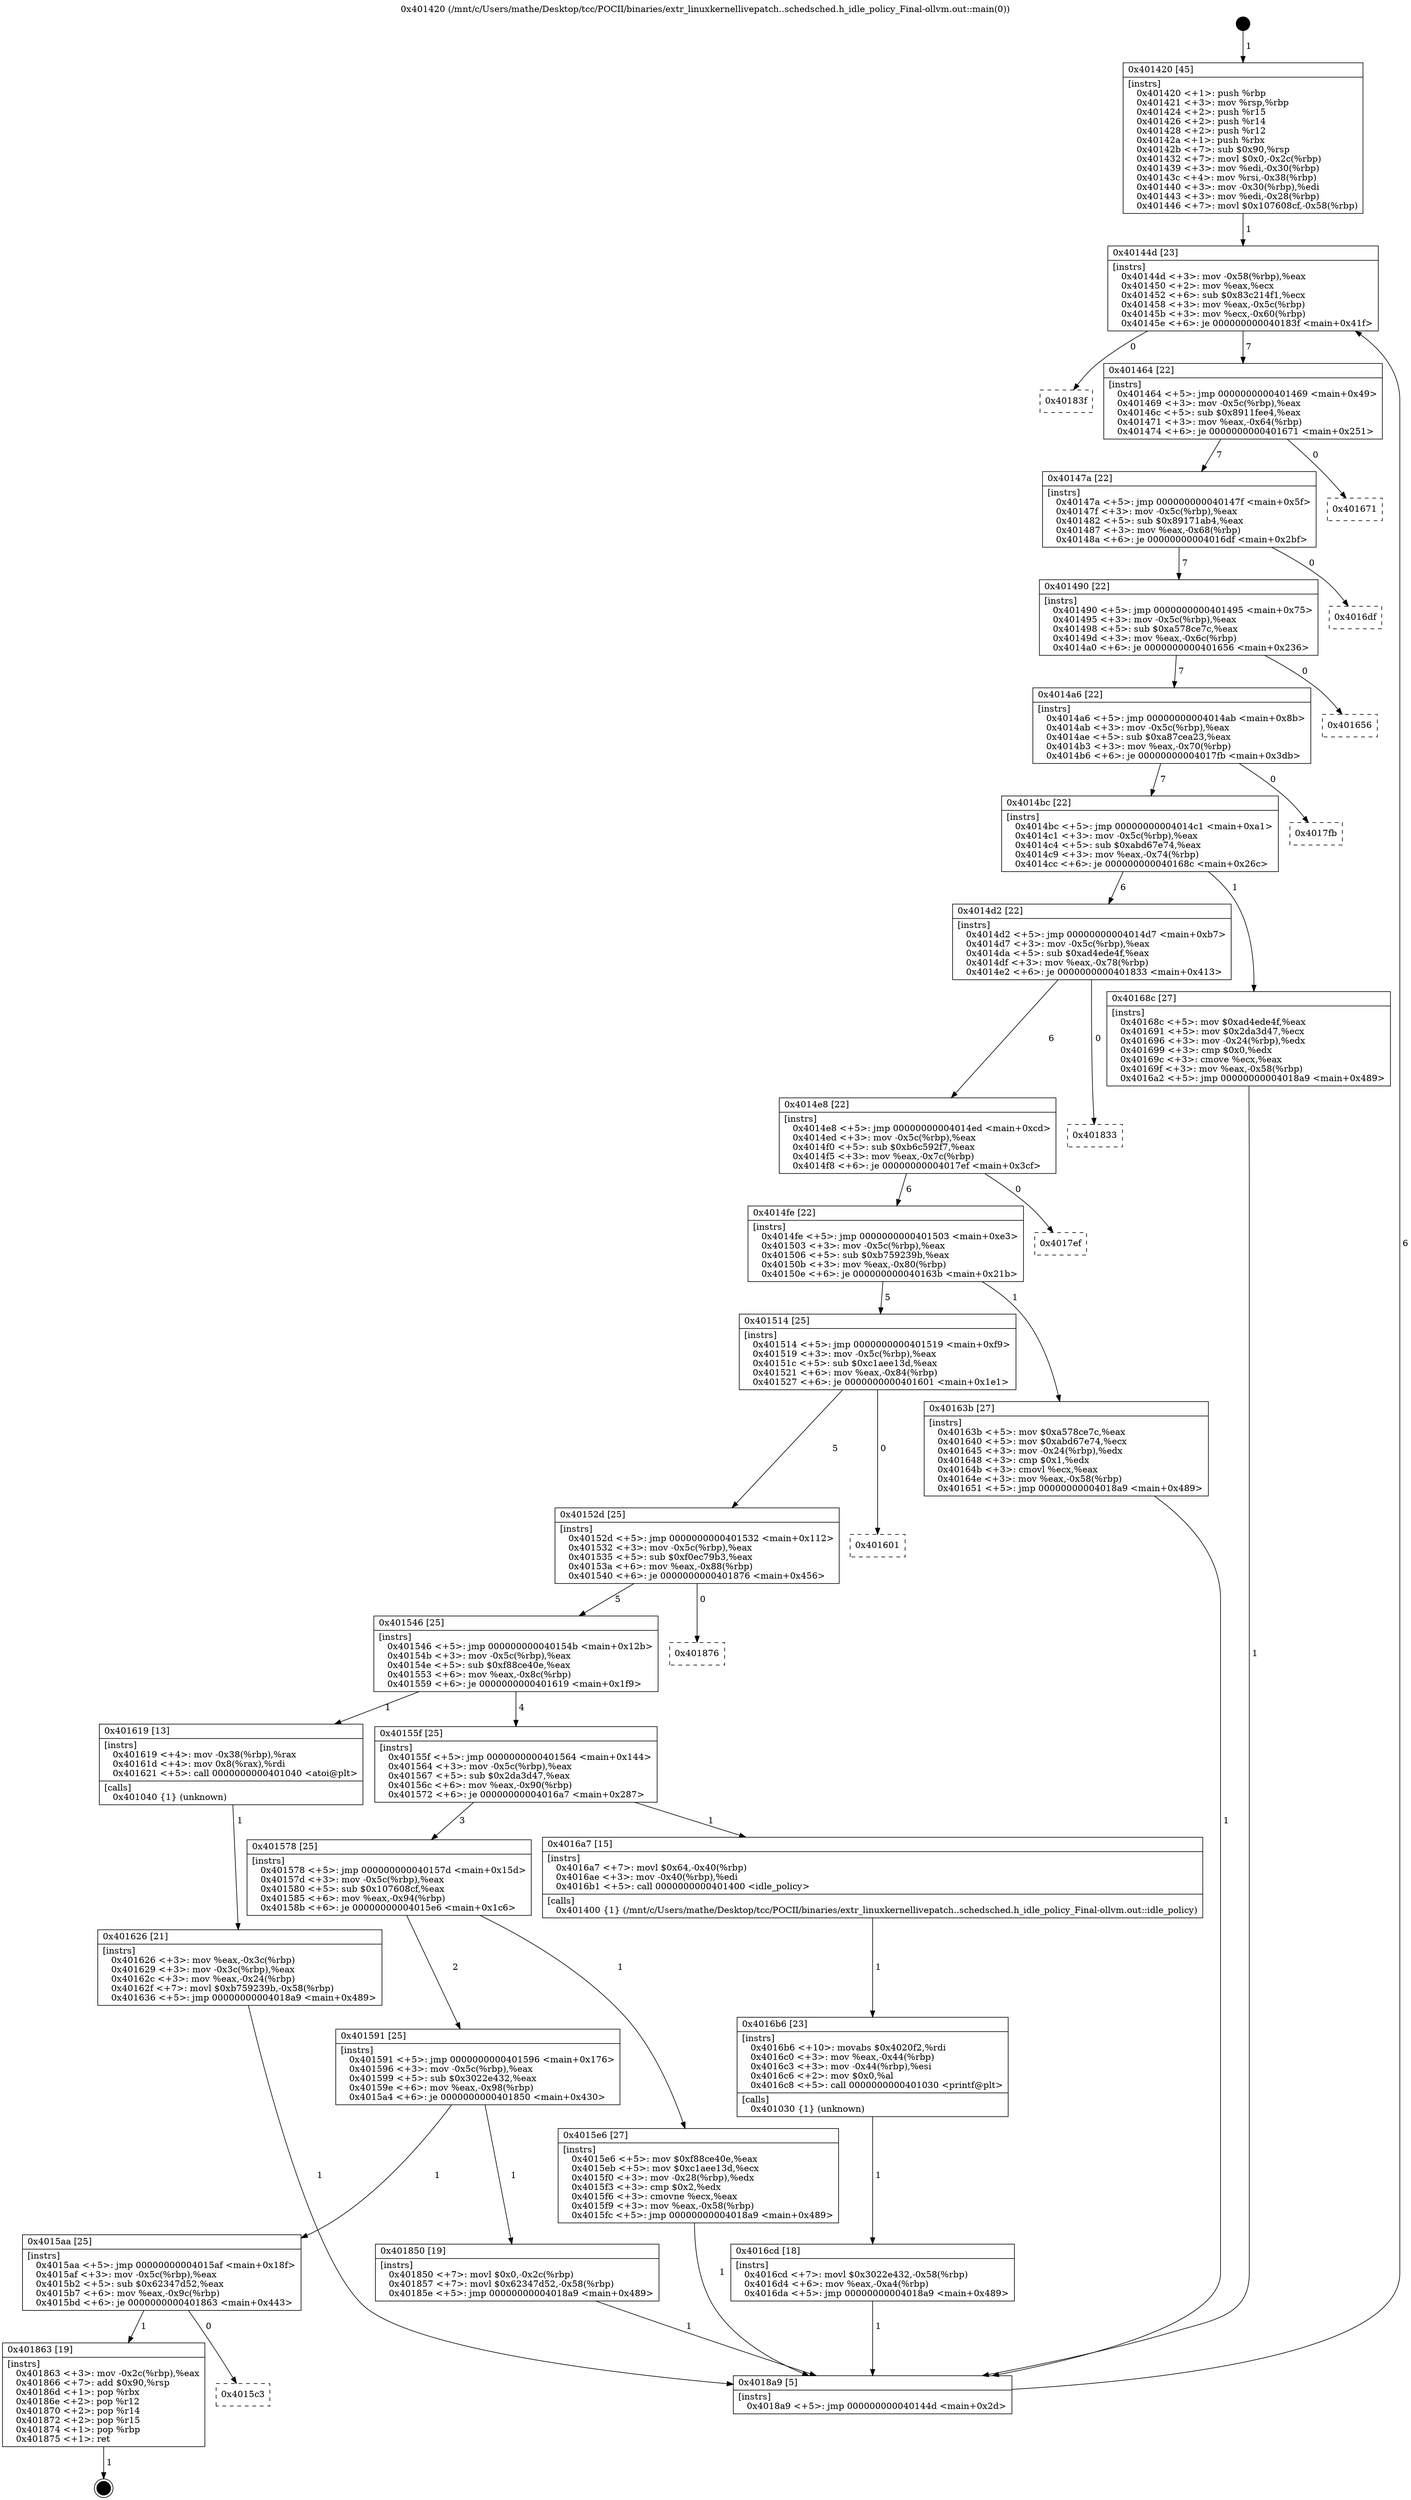digraph "0x401420" {
  label = "0x401420 (/mnt/c/Users/mathe/Desktop/tcc/POCII/binaries/extr_linuxkernellivepatch..schedsched.h_idle_policy_Final-ollvm.out::main(0))"
  labelloc = "t"
  node[shape=record]

  Entry [label="",width=0.3,height=0.3,shape=circle,fillcolor=black,style=filled]
  "0x40144d" [label="{
     0x40144d [23]\l
     | [instrs]\l
     &nbsp;&nbsp;0x40144d \<+3\>: mov -0x58(%rbp),%eax\l
     &nbsp;&nbsp;0x401450 \<+2\>: mov %eax,%ecx\l
     &nbsp;&nbsp;0x401452 \<+6\>: sub $0x83c214f1,%ecx\l
     &nbsp;&nbsp;0x401458 \<+3\>: mov %eax,-0x5c(%rbp)\l
     &nbsp;&nbsp;0x40145b \<+3\>: mov %ecx,-0x60(%rbp)\l
     &nbsp;&nbsp;0x40145e \<+6\>: je 000000000040183f \<main+0x41f\>\l
  }"]
  "0x40183f" [label="{
     0x40183f\l
  }", style=dashed]
  "0x401464" [label="{
     0x401464 [22]\l
     | [instrs]\l
     &nbsp;&nbsp;0x401464 \<+5\>: jmp 0000000000401469 \<main+0x49\>\l
     &nbsp;&nbsp;0x401469 \<+3\>: mov -0x5c(%rbp),%eax\l
     &nbsp;&nbsp;0x40146c \<+5\>: sub $0x8911fee4,%eax\l
     &nbsp;&nbsp;0x401471 \<+3\>: mov %eax,-0x64(%rbp)\l
     &nbsp;&nbsp;0x401474 \<+6\>: je 0000000000401671 \<main+0x251\>\l
  }"]
  Exit [label="",width=0.3,height=0.3,shape=circle,fillcolor=black,style=filled,peripheries=2]
  "0x401671" [label="{
     0x401671\l
  }", style=dashed]
  "0x40147a" [label="{
     0x40147a [22]\l
     | [instrs]\l
     &nbsp;&nbsp;0x40147a \<+5\>: jmp 000000000040147f \<main+0x5f\>\l
     &nbsp;&nbsp;0x40147f \<+3\>: mov -0x5c(%rbp),%eax\l
     &nbsp;&nbsp;0x401482 \<+5\>: sub $0x89171ab4,%eax\l
     &nbsp;&nbsp;0x401487 \<+3\>: mov %eax,-0x68(%rbp)\l
     &nbsp;&nbsp;0x40148a \<+6\>: je 00000000004016df \<main+0x2bf\>\l
  }"]
  "0x4015c3" [label="{
     0x4015c3\l
  }", style=dashed]
  "0x4016df" [label="{
     0x4016df\l
  }", style=dashed]
  "0x401490" [label="{
     0x401490 [22]\l
     | [instrs]\l
     &nbsp;&nbsp;0x401490 \<+5\>: jmp 0000000000401495 \<main+0x75\>\l
     &nbsp;&nbsp;0x401495 \<+3\>: mov -0x5c(%rbp),%eax\l
     &nbsp;&nbsp;0x401498 \<+5\>: sub $0xa578ce7c,%eax\l
     &nbsp;&nbsp;0x40149d \<+3\>: mov %eax,-0x6c(%rbp)\l
     &nbsp;&nbsp;0x4014a0 \<+6\>: je 0000000000401656 \<main+0x236\>\l
  }"]
  "0x401863" [label="{
     0x401863 [19]\l
     | [instrs]\l
     &nbsp;&nbsp;0x401863 \<+3\>: mov -0x2c(%rbp),%eax\l
     &nbsp;&nbsp;0x401866 \<+7\>: add $0x90,%rsp\l
     &nbsp;&nbsp;0x40186d \<+1\>: pop %rbx\l
     &nbsp;&nbsp;0x40186e \<+2\>: pop %r12\l
     &nbsp;&nbsp;0x401870 \<+2\>: pop %r14\l
     &nbsp;&nbsp;0x401872 \<+2\>: pop %r15\l
     &nbsp;&nbsp;0x401874 \<+1\>: pop %rbp\l
     &nbsp;&nbsp;0x401875 \<+1\>: ret\l
  }"]
  "0x401656" [label="{
     0x401656\l
  }", style=dashed]
  "0x4014a6" [label="{
     0x4014a6 [22]\l
     | [instrs]\l
     &nbsp;&nbsp;0x4014a6 \<+5\>: jmp 00000000004014ab \<main+0x8b\>\l
     &nbsp;&nbsp;0x4014ab \<+3\>: mov -0x5c(%rbp),%eax\l
     &nbsp;&nbsp;0x4014ae \<+5\>: sub $0xa87cea23,%eax\l
     &nbsp;&nbsp;0x4014b3 \<+3\>: mov %eax,-0x70(%rbp)\l
     &nbsp;&nbsp;0x4014b6 \<+6\>: je 00000000004017fb \<main+0x3db\>\l
  }"]
  "0x4015aa" [label="{
     0x4015aa [25]\l
     | [instrs]\l
     &nbsp;&nbsp;0x4015aa \<+5\>: jmp 00000000004015af \<main+0x18f\>\l
     &nbsp;&nbsp;0x4015af \<+3\>: mov -0x5c(%rbp),%eax\l
     &nbsp;&nbsp;0x4015b2 \<+5\>: sub $0x62347d52,%eax\l
     &nbsp;&nbsp;0x4015b7 \<+6\>: mov %eax,-0x9c(%rbp)\l
     &nbsp;&nbsp;0x4015bd \<+6\>: je 0000000000401863 \<main+0x443\>\l
  }"]
  "0x4017fb" [label="{
     0x4017fb\l
  }", style=dashed]
  "0x4014bc" [label="{
     0x4014bc [22]\l
     | [instrs]\l
     &nbsp;&nbsp;0x4014bc \<+5\>: jmp 00000000004014c1 \<main+0xa1\>\l
     &nbsp;&nbsp;0x4014c1 \<+3\>: mov -0x5c(%rbp),%eax\l
     &nbsp;&nbsp;0x4014c4 \<+5\>: sub $0xabd67e74,%eax\l
     &nbsp;&nbsp;0x4014c9 \<+3\>: mov %eax,-0x74(%rbp)\l
     &nbsp;&nbsp;0x4014cc \<+6\>: je 000000000040168c \<main+0x26c\>\l
  }"]
  "0x401850" [label="{
     0x401850 [19]\l
     | [instrs]\l
     &nbsp;&nbsp;0x401850 \<+7\>: movl $0x0,-0x2c(%rbp)\l
     &nbsp;&nbsp;0x401857 \<+7\>: movl $0x62347d52,-0x58(%rbp)\l
     &nbsp;&nbsp;0x40185e \<+5\>: jmp 00000000004018a9 \<main+0x489\>\l
  }"]
  "0x40168c" [label="{
     0x40168c [27]\l
     | [instrs]\l
     &nbsp;&nbsp;0x40168c \<+5\>: mov $0xad4ede4f,%eax\l
     &nbsp;&nbsp;0x401691 \<+5\>: mov $0x2da3d47,%ecx\l
     &nbsp;&nbsp;0x401696 \<+3\>: mov -0x24(%rbp),%edx\l
     &nbsp;&nbsp;0x401699 \<+3\>: cmp $0x0,%edx\l
     &nbsp;&nbsp;0x40169c \<+3\>: cmove %ecx,%eax\l
     &nbsp;&nbsp;0x40169f \<+3\>: mov %eax,-0x58(%rbp)\l
     &nbsp;&nbsp;0x4016a2 \<+5\>: jmp 00000000004018a9 \<main+0x489\>\l
  }"]
  "0x4014d2" [label="{
     0x4014d2 [22]\l
     | [instrs]\l
     &nbsp;&nbsp;0x4014d2 \<+5\>: jmp 00000000004014d7 \<main+0xb7\>\l
     &nbsp;&nbsp;0x4014d7 \<+3\>: mov -0x5c(%rbp),%eax\l
     &nbsp;&nbsp;0x4014da \<+5\>: sub $0xad4ede4f,%eax\l
     &nbsp;&nbsp;0x4014df \<+3\>: mov %eax,-0x78(%rbp)\l
     &nbsp;&nbsp;0x4014e2 \<+6\>: je 0000000000401833 \<main+0x413\>\l
  }"]
  "0x4016cd" [label="{
     0x4016cd [18]\l
     | [instrs]\l
     &nbsp;&nbsp;0x4016cd \<+7\>: movl $0x3022e432,-0x58(%rbp)\l
     &nbsp;&nbsp;0x4016d4 \<+6\>: mov %eax,-0xa4(%rbp)\l
     &nbsp;&nbsp;0x4016da \<+5\>: jmp 00000000004018a9 \<main+0x489\>\l
  }"]
  "0x401833" [label="{
     0x401833\l
  }", style=dashed]
  "0x4014e8" [label="{
     0x4014e8 [22]\l
     | [instrs]\l
     &nbsp;&nbsp;0x4014e8 \<+5\>: jmp 00000000004014ed \<main+0xcd\>\l
     &nbsp;&nbsp;0x4014ed \<+3\>: mov -0x5c(%rbp),%eax\l
     &nbsp;&nbsp;0x4014f0 \<+5\>: sub $0xb6c592f7,%eax\l
     &nbsp;&nbsp;0x4014f5 \<+3\>: mov %eax,-0x7c(%rbp)\l
     &nbsp;&nbsp;0x4014f8 \<+6\>: je 00000000004017ef \<main+0x3cf\>\l
  }"]
  "0x4016b6" [label="{
     0x4016b6 [23]\l
     | [instrs]\l
     &nbsp;&nbsp;0x4016b6 \<+10\>: movabs $0x4020f2,%rdi\l
     &nbsp;&nbsp;0x4016c0 \<+3\>: mov %eax,-0x44(%rbp)\l
     &nbsp;&nbsp;0x4016c3 \<+3\>: mov -0x44(%rbp),%esi\l
     &nbsp;&nbsp;0x4016c6 \<+2\>: mov $0x0,%al\l
     &nbsp;&nbsp;0x4016c8 \<+5\>: call 0000000000401030 \<printf@plt\>\l
     | [calls]\l
     &nbsp;&nbsp;0x401030 \{1\} (unknown)\l
  }"]
  "0x4017ef" [label="{
     0x4017ef\l
  }", style=dashed]
  "0x4014fe" [label="{
     0x4014fe [22]\l
     | [instrs]\l
     &nbsp;&nbsp;0x4014fe \<+5\>: jmp 0000000000401503 \<main+0xe3\>\l
     &nbsp;&nbsp;0x401503 \<+3\>: mov -0x5c(%rbp),%eax\l
     &nbsp;&nbsp;0x401506 \<+5\>: sub $0xb759239b,%eax\l
     &nbsp;&nbsp;0x40150b \<+3\>: mov %eax,-0x80(%rbp)\l
     &nbsp;&nbsp;0x40150e \<+6\>: je 000000000040163b \<main+0x21b\>\l
  }"]
  "0x401626" [label="{
     0x401626 [21]\l
     | [instrs]\l
     &nbsp;&nbsp;0x401626 \<+3\>: mov %eax,-0x3c(%rbp)\l
     &nbsp;&nbsp;0x401629 \<+3\>: mov -0x3c(%rbp),%eax\l
     &nbsp;&nbsp;0x40162c \<+3\>: mov %eax,-0x24(%rbp)\l
     &nbsp;&nbsp;0x40162f \<+7\>: movl $0xb759239b,-0x58(%rbp)\l
     &nbsp;&nbsp;0x401636 \<+5\>: jmp 00000000004018a9 \<main+0x489\>\l
  }"]
  "0x40163b" [label="{
     0x40163b [27]\l
     | [instrs]\l
     &nbsp;&nbsp;0x40163b \<+5\>: mov $0xa578ce7c,%eax\l
     &nbsp;&nbsp;0x401640 \<+5\>: mov $0xabd67e74,%ecx\l
     &nbsp;&nbsp;0x401645 \<+3\>: mov -0x24(%rbp),%edx\l
     &nbsp;&nbsp;0x401648 \<+3\>: cmp $0x1,%edx\l
     &nbsp;&nbsp;0x40164b \<+3\>: cmovl %ecx,%eax\l
     &nbsp;&nbsp;0x40164e \<+3\>: mov %eax,-0x58(%rbp)\l
     &nbsp;&nbsp;0x401651 \<+5\>: jmp 00000000004018a9 \<main+0x489\>\l
  }"]
  "0x401514" [label="{
     0x401514 [25]\l
     | [instrs]\l
     &nbsp;&nbsp;0x401514 \<+5\>: jmp 0000000000401519 \<main+0xf9\>\l
     &nbsp;&nbsp;0x401519 \<+3\>: mov -0x5c(%rbp),%eax\l
     &nbsp;&nbsp;0x40151c \<+5\>: sub $0xc1aee13d,%eax\l
     &nbsp;&nbsp;0x401521 \<+6\>: mov %eax,-0x84(%rbp)\l
     &nbsp;&nbsp;0x401527 \<+6\>: je 0000000000401601 \<main+0x1e1\>\l
  }"]
  "0x401420" [label="{
     0x401420 [45]\l
     | [instrs]\l
     &nbsp;&nbsp;0x401420 \<+1\>: push %rbp\l
     &nbsp;&nbsp;0x401421 \<+3\>: mov %rsp,%rbp\l
     &nbsp;&nbsp;0x401424 \<+2\>: push %r15\l
     &nbsp;&nbsp;0x401426 \<+2\>: push %r14\l
     &nbsp;&nbsp;0x401428 \<+2\>: push %r12\l
     &nbsp;&nbsp;0x40142a \<+1\>: push %rbx\l
     &nbsp;&nbsp;0x40142b \<+7\>: sub $0x90,%rsp\l
     &nbsp;&nbsp;0x401432 \<+7\>: movl $0x0,-0x2c(%rbp)\l
     &nbsp;&nbsp;0x401439 \<+3\>: mov %edi,-0x30(%rbp)\l
     &nbsp;&nbsp;0x40143c \<+4\>: mov %rsi,-0x38(%rbp)\l
     &nbsp;&nbsp;0x401440 \<+3\>: mov -0x30(%rbp),%edi\l
     &nbsp;&nbsp;0x401443 \<+3\>: mov %edi,-0x28(%rbp)\l
     &nbsp;&nbsp;0x401446 \<+7\>: movl $0x107608cf,-0x58(%rbp)\l
  }"]
  "0x401601" [label="{
     0x401601\l
  }", style=dashed]
  "0x40152d" [label="{
     0x40152d [25]\l
     | [instrs]\l
     &nbsp;&nbsp;0x40152d \<+5\>: jmp 0000000000401532 \<main+0x112\>\l
     &nbsp;&nbsp;0x401532 \<+3\>: mov -0x5c(%rbp),%eax\l
     &nbsp;&nbsp;0x401535 \<+5\>: sub $0xf0ec79b3,%eax\l
     &nbsp;&nbsp;0x40153a \<+6\>: mov %eax,-0x88(%rbp)\l
     &nbsp;&nbsp;0x401540 \<+6\>: je 0000000000401876 \<main+0x456\>\l
  }"]
  "0x4018a9" [label="{
     0x4018a9 [5]\l
     | [instrs]\l
     &nbsp;&nbsp;0x4018a9 \<+5\>: jmp 000000000040144d \<main+0x2d\>\l
  }"]
  "0x401876" [label="{
     0x401876\l
  }", style=dashed]
  "0x401546" [label="{
     0x401546 [25]\l
     | [instrs]\l
     &nbsp;&nbsp;0x401546 \<+5\>: jmp 000000000040154b \<main+0x12b\>\l
     &nbsp;&nbsp;0x40154b \<+3\>: mov -0x5c(%rbp),%eax\l
     &nbsp;&nbsp;0x40154e \<+5\>: sub $0xf88ce40e,%eax\l
     &nbsp;&nbsp;0x401553 \<+6\>: mov %eax,-0x8c(%rbp)\l
     &nbsp;&nbsp;0x401559 \<+6\>: je 0000000000401619 \<main+0x1f9\>\l
  }"]
  "0x401591" [label="{
     0x401591 [25]\l
     | [instrs]\l
     &nbsp;&nbsp;0x401591 \<+5\>: jmp 0000000000401596 \<main+0x176\>\l
     &nbsp;&nbsp;0x401596 \<+3\>: mov -0x5c(%rbp),%eax\l
     &nbsp;&nbsp;0x401599 \<+5\>: sub $0x3022e432,%eax\l
     &nbsp;&nbsp;0x40159e \<+6\>: mov %eax,-0x98(%rbp)\l
     &nbsp;&nbsp;0x4015a4 \<+6\>: je 0000000000401850 \<main+0x430\>\l
  }"]
  "0x401619" [label="{
     0x401619 [13]\l
     | [instrs]\l
     &nbsp;&nbsp;0x401619 \<+4\>: mov -0x38(%rbp),%rax\l
     &nbsp;&nbsp;0x40161d \<+4\>: mov 0x8(%rax),%rdi\l
     &nbsp;&nbsp;0x401621 \<+5\>: call 0000000000401040 \<atoi@plt\>\l
     | [calls]\l
     &nbsp;&nbsp;0x401040 \{1\} (unknown)\l
  }"]
  "0x40155f" [label="{
     0x40155f [25]\l
     | [instrs]\l
     &nbsp;&nbsp;0x40155f \<+5\>: jmp 0000000000401564 \<main+0x144\>\l
     &nbsp;&nbsp;0x401564 \<+3\>: mov -0x5c(%rbp),%eax\l
     &nbsp;&nbsp;0x401567 \<+5\>: sub $0x2da3d47,%eax\l
     &nbsp;&nbsp;0x40156c \<+6\>: mov %eax,-0x90(%rbp)\l
     &nbsp;&nbsp;0x401572 \<+6\>: je 00000000004016a7 \<main+0x287\>\l
  }"]
  "0x4015e6" [label="{
     0x4015e6 [27]\l
     | [instrs]\l
     &nbsp;&nbsp;0x4015e6 \<+5\>: mov $0xf88ce40e,%eax\l
     &nbsp;&nbsp;0x4015eb \<+5\>: mov $0xc1aee13d,%ecx\l
     &nbsp;&nbsp;0x4015f0 \<+3\>: mov -0x28(%rbp),%edx\l
     &nbsp;&nbsp;0x4015f3 \<+3\>: cmp $0x2,%edx\l
     &nbsp;&nbsp;0x4015f6 \<+3\>: cmovne %ecx,%eax\l
     &nbsp;&nbsp;0x4015f9 \<+3\>: mov %eax,-0x58(%rbp)\l
     &nbsp;&nbsp;0x4015fc \<+5\>: jmp 00000000004018a9 \<main+0x489\>\l
  }"]
  "0x4016a7" [label="{
     0x4016a7 [15]\l
     | [instrs]\l
     &nbsp;&nbsp;0x4016a7 \<+7\>: movl $0x64,-0x40(%rbp)\l
     &nbsp;&nbsp;0x4016ae \<+3\>: mov -0x40(%rbp),%edi\l
     &nbsp;&nbsp;0x4016b1 \<+5\>: call 0000000000401400 \<idle_policy\>\l
     | [calls]\l
     &nbsp;&nbsp;0x401400 \{1\} (/mnt/c/Users/mathe/Desktop/tcc/POCII/binaries/extr_linuxkernellivepatch..schedsched.h_idle_policy_Final-ollvm.out::idle_policy)\l
  }"]
  "0x401578" [label="{
     0x401578 [25]\l
     | [instrs]\l
     &nbsp;&nbsp;0x401578 \<+5\>: jmp 000000000040157d \<main+0x15d\>\l
     &nbsp;&nbsp;0x40157d \<+3\>: mov -0x5c(%rbp),%eax\l
     &nbsp;&nbsp;0x401580 \<+5\>: sub $0x107608cf,%eax\l
     &nbsp;&nbsp;0x401585 \<+6\>: mov %eax,-0x94(%rbp)\l
     &nbsp;&nbsp;0x40158b \<+6\>: je 00000000004015e6 \<main+0x1c6\>\l
  }"]
  Entry -> "0x401420" [label=" 1"]
  "0x40144d" -> "0x40183f" [label=" 0"]
  "0x40144d" -> "0x401464" [label=" 7"]
  "0x401863" -> Exit [label=" 1"]
  "0x401464" -> "0x401671" [label=" 0"]
  "0x401464" -> "0x40147a" [label=" 7"]
  "0x4015aa" -> "0x4015c3" [label=" 0"]
  "0x40147a" -> "0x4016df" [label=" 0"]
  "0x40147a" -> "0x401490" [label=" 7"]
  "0x4015aa" -> "0x401863" [label=" 1"]
  "0x401490" -> "0x401656" [label=" 0"]
  "0x401490" -> "0x4014a6" [label=" 7"]
  "0x401850" -> "0x4018a9" [label=" 1"]
  "0x4014a6" -> "0x4017fb" [label=" 0"]
  "0x4014a6" -> "0x4014bc" [label=" 7"]
  "0x401591" -> "0x4015aa" [label=" 1"]
  "0x4014bc" -> "0x40168c" [label=" 1"]
  "0x4014bc" -> "0x4014d2" [label=" 6"]
  "0x401591" -> "0x401850" [label=" 1"]
  "0x4014d2" -> "0x401833" [label=" 0"]
  "0x4014d2" -> "0x4014e8" [label=" 6"]
  "0x4016cd" -> "0x4018a9" [label=" 1"]
  "0x4014e8" -> "0x4017ef" [label=" 0"]
  "0x4014e8" -> "0x4014fe" [label=" 6"]
  "0x4016b6" -> "0x4016cd" [label=" 1"]
  "0x4014fe" -> "0x40163b" [label=" 1"]
  "0x4014fe" -> "0x401514" [label=" 5"]
  "0x4016a7" -> "0x4016b6" [label=" 1"]
  "0x401514" -> "0x401601" [label=" 0"]
  "0x401514" -> "0x40152d" [label=" 5"]
  "0x40168c" -> "0x4018a9" [label=" 1"]
  "0x40152d" -> "0x401876" [label=" 0"]
  "0x40152d" -> "0x401546" [label=" 5"]
  "0x40163b" -> "0x4018a9" [label=" 1"]
  "0x401546" -> "0x401619" [label=" 1"]
  "0x401546" -> "0x40155f" [label=" 4"]
  "0x401626" -> "0x4018a9" [label=" 1"]
  "0x40155f" -> "0x4016a7" [label=" 1"]
  "0x40155f" -> "0x401578" [label=" 3"]
  "0x401619" -> "0x401626" [label=" 1"]
  "0x401578" -> "0x4015e6" [label=" 1"]
  "0x401578" -> "0x401591" [label=" 2"]
  "0x4015e6" -> "0x4018a9" [label=" 1"]
  "0x401420" -> "0x40144d" [label=" 1"]
  "0x4018a9" -> "0x40144d" [label=" 6"]
}

